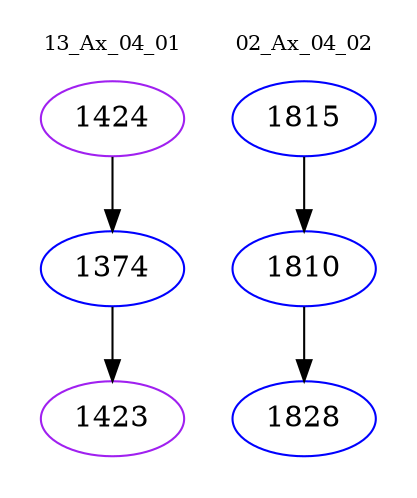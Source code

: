 digraph{
subgraph cluster_0 {
color = white
label = "13_Ax_04_01";
fontsize=10;
T0_1424 [label="1424", color="purple"]
T0_1424 -> T0_1374 [color="black"]
T0_1374 [label="1374", color="blue"]
T0_1374 -> T0_1423 [color="black"]
T0_1423 [label="1423", color="purple"]
}
subgraph cluster_1 {
color = white
label = "02_Ax_04_02";
fontsize=10;
T1_1815 [label="1815", color="blue"]
T1_1815 -> T1_1810 [color="black"]
T1_1810 [label="1810", color="blue"]
T1_1810 -> T1_1828 [color="black"]
T1_1828 [label="1828", color="blue"]
}
}
